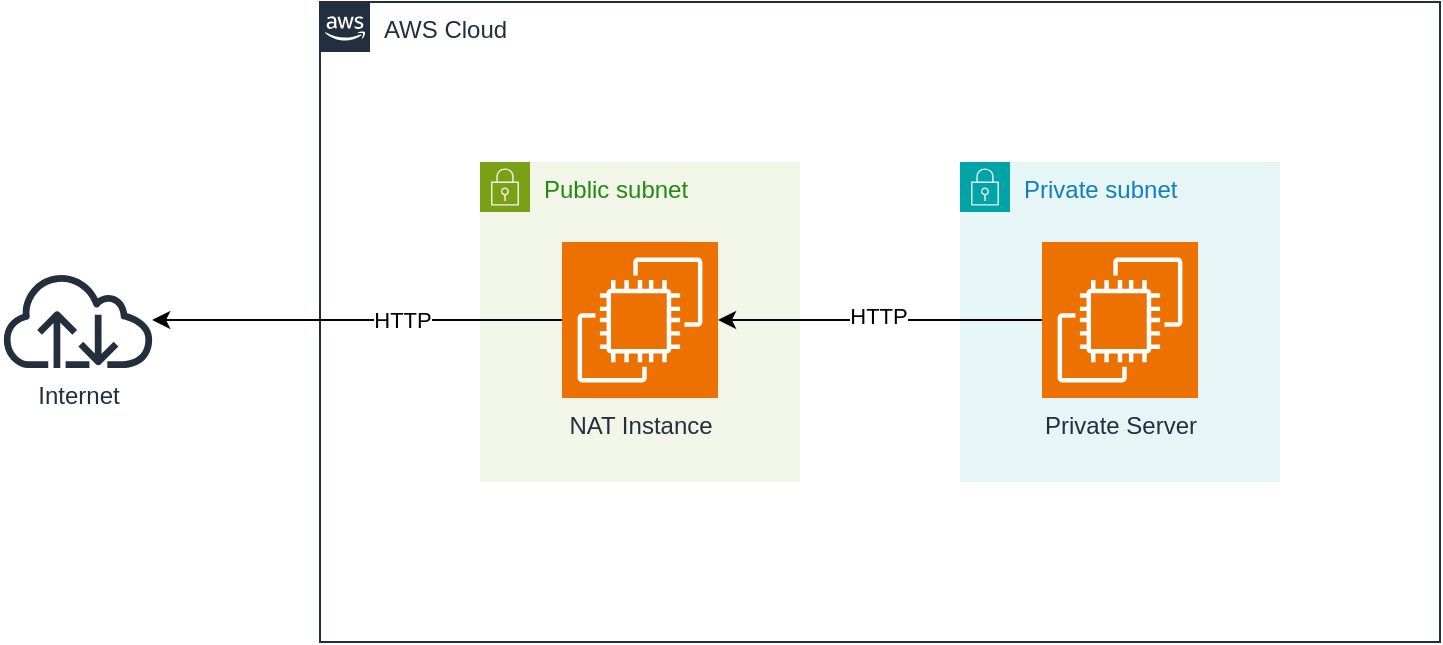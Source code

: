 <mxfile version="27.1.6">
  <diagram name="Page-1" id="VqjRHuLB5hnI9qnNcK8q">
    <mxGraphModel dx="1216" dy="731" grid="1" gridSize="10" guides="1" tooltips="1" connect="1" arrows="1" fold="1" page="1" pageScale="1" pageWidth="850" pageHeight="1100" math="0" shadow="0">
      <root>
        <mxCell id="0" />
        <mxCell id="1" parent="0" />
        <mxCell id="crQ-psf6cB02z4-ajJ2e-1" value="AWS Cloud" style="points=[[0,0],[0.25,0],[0.5,0],[0.75,0],[1,0],[1,0.25],[1,0.5],[1,0.75],[1,1],[0.75,1],[0.5,1],[0.25,1],[0,1],[0,0.75],[0,0.5],[0,0.25]];outlineConnect=0;gradientColor=none;html=1;whiteSpace=wrap;fontSize=12;fontStyle=0;container=1;pointerEvents=0;collapsible=0;recursiveResize=0;shape=mxgraph.aws4.group;grIcon=mxgraph.aws4.group_aws_cloud_alt;strokeColor=#232F3E;fillColor=none;verticalAlign=top;align=left;spacingLeft=30;fontColor=#232F3E;dashed=0;" vertex="1" parent="1">
          <mxGeometry x="240" y="30" width="560" height="320" as="geometry" />
        </mxCell>
        <mxCell id="crQ-psf6cB02z4-ajJ2e-2" value="Private subnet" style="points=[[0,0],[0.25,0],[0.5,0],[0.75,0],[1,0],[1,0.25],[1,0.5],[1,0.75],[1,1],[0.75,1],[0.5,1],[0.25,1],[0,1],[0,0.75],[0,0.5],[0,0.25]];outlineConnect=0;gradientColor=none;html=1;whiteSpace=wrap;fontSize=12;fontStyle=0;container=1;pointerEvents=0;collapsible=0;recursiveResize=0;shape=mxgraph.aws4.group;grIcon=mxgraph.aws4.group_security_group;grStroke=0;strokeColor=#00A4A6;fillColor=#E6F6F7;verticalAlign=top;align=left;spacingLeft=30;fontColor=#147EBA;dashed=0;" vertex="1" parent="crQ-psf6cB02z4-ajJ2e-1">
          <mxGeometry x="320" y="80" width="160" height="160" as="geometry" />
        </mxCell>
        <mxCell id="crQ-psf6cB02z4-ajJ2e-3" value="Private Server" style="sketch=0;points=[[0,0,0],[0.25,0,0],[0.5,0,0],[0.75,0,0],[1,0,0],[0,1,0],[0.25,1,0],[0.5,1,0],[0.75,1,0],[1,1,0],[0,0.25,0],[0,0.5,0],[0,0.75,0],[1,0.25,0],[1,0.5,0],[1,0.75,0]];outlineConnect=0;fontColor=#232F3E;fillColor=#ED7100;strokeColor=#ffffff;dashed=0;verticalLabelPosition=bottom;verticalAlign=top;align=center;html=1;fontSize=12;fontStyle=0;aspect=fixed;shape=mxgraph.aws4.resourceIcon;resIcon=mxgraph.aws4.ec2;" vertex="1" parent="crQ-psf6cB02z4-ajJ2e-2">
          <mxGeometry x="41" y="40" width="78" height="78" as="geometry" />
        </mxCell>
        <mxCell id="crQ-psf6cB02z4-ajJ2e-4" value="Public subnet" style="points=[[0,0],[0.25,0],[0.5,0],[0.75,0],[1,0],[1,0.25],[1,0.5],[1,0.75],[1,1],[0.75,1],[0.5,1],[0.25,1],[0,1],[0,0.75],[0,0.5],[0,0.25]];outlineConnect=0;gradientColor=none;html=1;whiteSpace=wrap;fontSize=12;fontStyle=0;container=1;pointerEvents=0;collapsible=0;recursiveResize=0;shape=mxgraph.aws4.group;grIcon=mxgraph.aws4.group_security_group;grStroke=0;strokeColor=#7AA116;fillColor=#F2F6E8;verticalAlign=top;align=left;spacingLeft=30;fontColor=#248814;dashed=0;" vertex="1" parent="crQ-psf6cB02z4-ajJ2e-1">
          <mxGeometry x="80" y="80" width="160" height="160" as="geometry" />
        </mxCell>
        <mxCell id="crQ-psf6cB02z4-ajJ2e-5" value="NAT Instance" style="sketch=0;points=[[0,0,0],[0.25,0,0],[0.5,0,0],[0.75,0,0],[1,0,0],[0,1,0],[0.25,1,0],[0.5,1,0],[0.75,1,0],[1,1,0],[0,0.25,0],[0,0.5,0],[0,0.75,0],[1,0.25,0],[1,0.5,0],[1,0.75,0]];outlineConnect=0;fontColor=#232F3E;fillColor=#ED7100;strokeColor=#ffffff;dashed=0;verticalLabelPosition=bottom;verticalAlign=top;align=center;html=1;fontSize=12;fontStyle=0;aspect=fixed;shape=mxgraph.aws4.resourceIcon;resIcon=mxgraph.aws4.ec2;" vertex="1" parent="crQ-psf6cB02z4-ajJ2e-4">
          <mxGeometry x="41" y="40" width="78" height="78" as="geometry" />
        </mxCell>
        <mxCell id="crQ-psf6cB02z4-ajJ2e-16" style="edgeStyle=orthogonalEdgeStyle;rounded=0;orthogonalLoop=1;jettySize=auto;html=1;" edge="1" parent="crQ-psf6cB02z4-ajJ2e-1" source="crQ-psf6cB02z4-ajJ2e-3" target="crQ-psf6cB02z4-ajJ2e-5">
          <mxGeometry relative="1" as="geometry" />
        </mxCell>
        <mxCell id="crQ-psf6cB02z4-ajJ2e-17" value="HTTP" style="edgeLabel;html=1;align=center;verticalAlign=middle;resizable=0;points=[];" vertex="1" connectable="0" parent="crQ-psf6cB02z4-ajJ2e-16">
          <mxGeometry x="0.012" y="-2" relative="1" as="geometry">
            <mxPoint as="offset" />
          </mxGeometry>
        </mxCell>
        <mxCell id="crQ-psf6cB02z4-ajJ2e-10" value="Internet" style="sketch=0;outlineConnect=0;fontColor=#232F3E;gradientColor=none;fillColor=#232F3D;strokeColor=none;dashed=0;verticalLabelPosition=bottom;verticalAlign=top;align=center;html=1;fontSize=12;fontStyle=0;aspect=fixed;pointerEvents=1;shape=mxgraph.aws4.internet;" vertex="1" parent="1">
          <mxGeometry x="80" y="165" width="78" height="48" as="geometry" />
        </mxCell>
        <mxCell id="crQ-psf6cB02z4-ajJ2e-18" style="edgeStyle=orthogonalEdgeStyle;rounded=0;orthogonalLoop=1;jettySize=auto;html=1;" edge="1" parent="1" source="crQ-psf6cB02z4-ajJ2e-5" target="crQ-psf6cB02z4-ajJ2e-10">
          <mxGeometry relative="1" as="geometry" />
        </mxCell>
        <mxCell id="crQ-psf6cB02z4-ajJ2e-19" value="HTTP" style="edgeLabel;html=1;align=center;verticalAlign=middle;resizable=0;points=[];" vertex="1" connectable="0" parent="crQ-psf6cB02z4-ajJ2e-18">
          <mxGeometry x="-0.219" relative="1" as="geometry">
            <mxPoint as="offset" />
          </mxGeometry>
        </mxCell>
      </root>
    </mxGraphModel>
  </diagram>
</mxfile>
